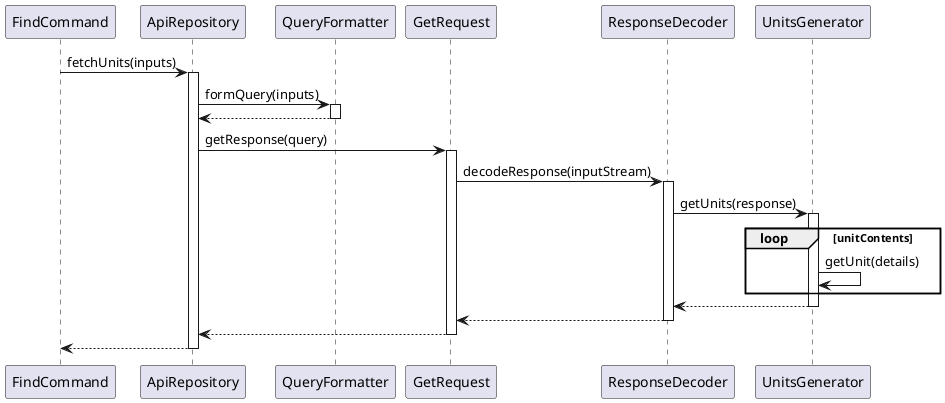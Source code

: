 @startuml
'https://plantuml.com/sequence-diagram

FindCommand -> ApiRepository: fetchUnits(inputs)
activate ApiRepository
ApiRepository -> QueryFormatter: formQuery(inputs)
activate QueryFormatter
ApiRepository <-- QueryFormatter:
deactivate QueryFormatter
ApiRepository -> GetRequest: getResponse(query)
activate GetRequest
GetRequest -> ResponseDecoder: decodeResponse(inputStream)
activate ResponseDecoder
ResponseDecoder -> UnitsGenerator: getUnits(response)
activate UnitsGenerator
loop unitContents
    UnitsGenerator -> UnitsGenerator: getUnit(details)
end
ResponseDecoder <-- UnitsGenerator:
deactivate UnitsGenerator
GetRequest <-- ResponseDecoder:
deactivate ResponseDecoder
ApiRepository <-- GetRequest:
deactivate GetRequest
FindCommand <-- ApiRepository:
deactivate ApiRepository
@enduml